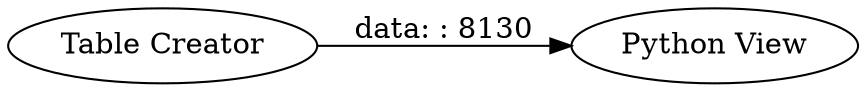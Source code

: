 digraph {
	"3880265988138631116_2" [label="Python View"]
	"3880265988138631116_1" [label="Table Creator"]
	"3880265988138631116_1" -> "3880265988138631116_2" [label="data: : 8130"]
	rankdir=LR
}
